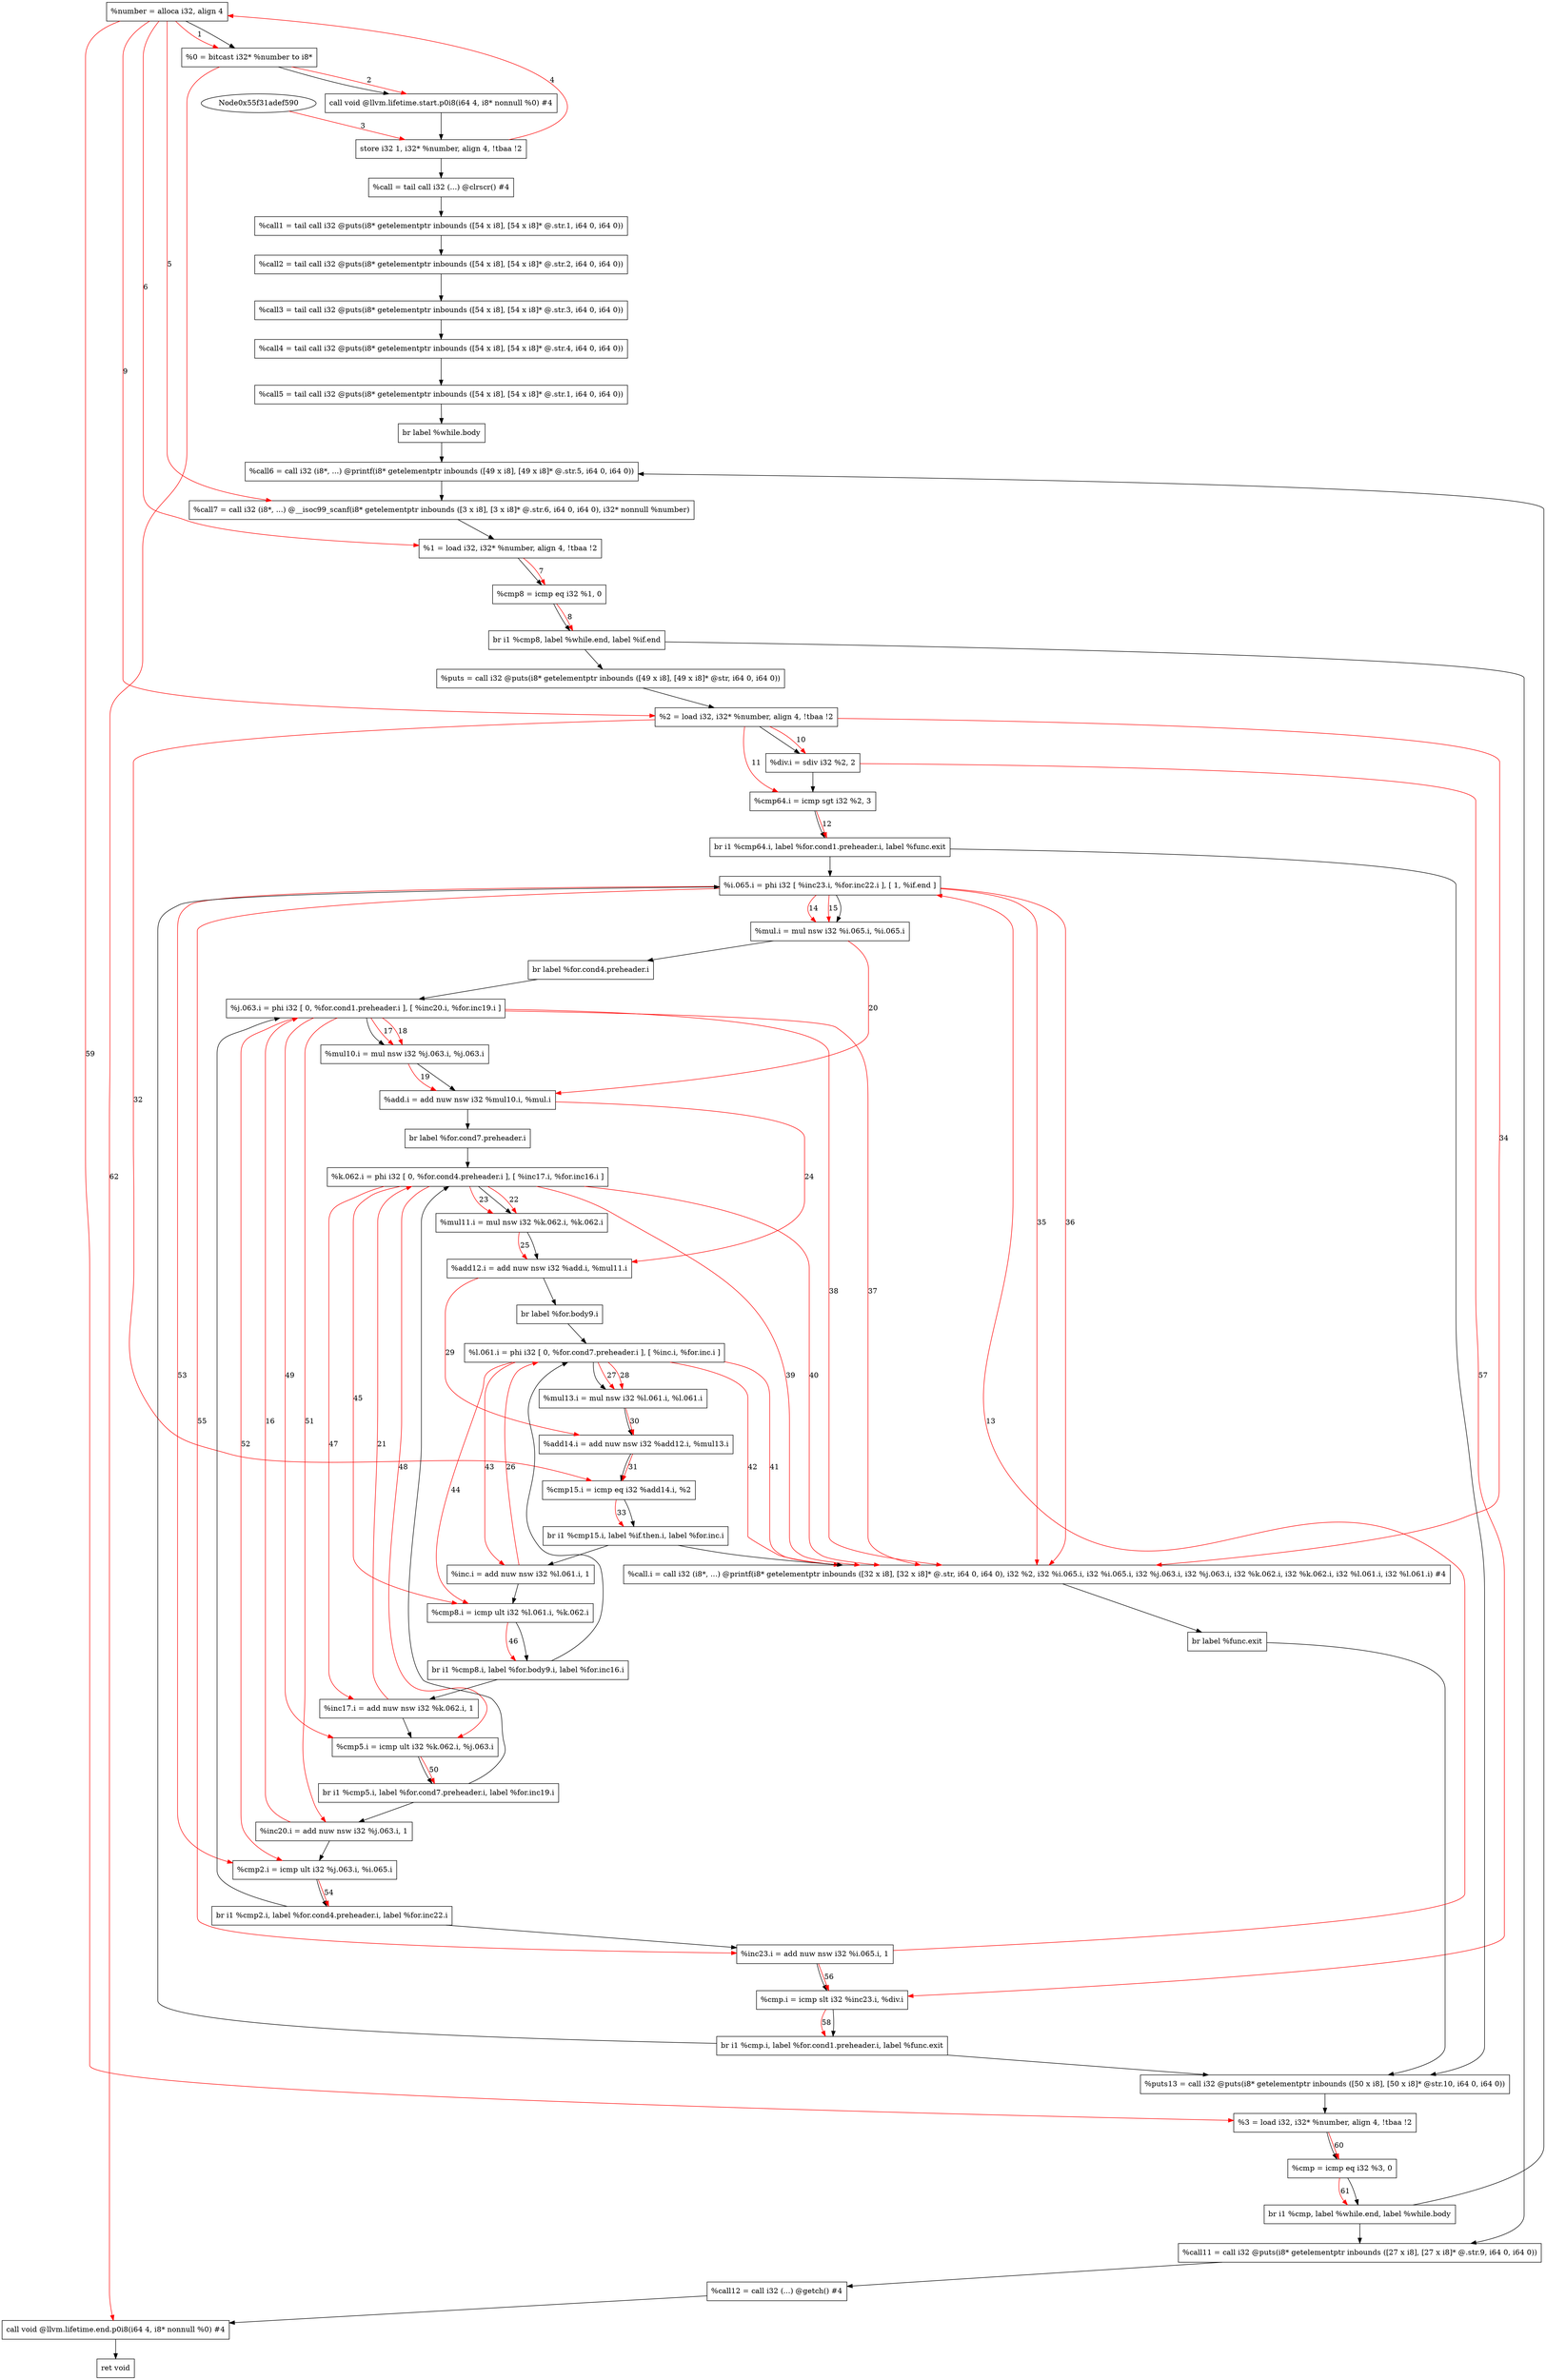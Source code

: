 digraph "CDFG for'main' function" {
	Node0x55f31adef7d8[shape=record, label="  %number = alloca i32, align 4"]
	Node0x55f31adef968[shape=record, label="  %0 = bitcast i32* %number to i8*"]
	Node0x55f31adf26f8[shape=record, label="  call void @llvm.lifetime.start.p0i8(i64 4, i8* nonnull %0) #4"]
	Node0x55f31adf27d0[shape=record, label="  store i32 1, i32* %number, align 4, !tbaa !2"]
	Node0x55f31adf3808[shape=record, label="  %call = tail call i32 (...) @clrscr() #4"]
	Node0x55f31adf3a30[shape=record, label="  %call1 = tail call i32 @puts(i8* getelementptr inbounds ([54 x i8], [54 x i8]* @.str.1, i64 0, i64 0))"]
	Node0x55f31adf3bc0[shape=record, label="  %call2 = tail call i32 @puts(i8* getelementptr inbounds ([54 x i8], [54 x i8]* @.str.2, i64 0, i64 0))"]
	Node0x55f31adf3d30[shape=record, label="  %call3 = tail call i32 @puts(i8* getelementptr inbounds ([54 x i8], [54 x i8]* @.str.3, i64 0, i64 0))"]
	Node0x55f31adf3ea0[shape=record, label="  %call4 = tail call i32 @puts(i8* getelementptr inbounds ([54 x i8], [54 x i8]* @.str.4, i64 0, i64 0))"]
	Node0x55f31adf3f90[shape=record, label="  %call5 = tail call i32 @puts(i8* getelementptr inbounds ([54 x i8], [54 x i8]* @.str.1, i64 0, i64 0))"]
	Node0x55f31adf0398[shape=record, label="  br label %while.body"]
	Node0x55f31adf4180[shape=record, label="  %call6 = call i32 (i8*, ...) @printf(i8* getelementptr inbounds ([49 x i8], [49 x i8]* @.str.5, i64 0, i64 0))"]
	Node0x55f31adf43c8[shape=record, label="  %call7 = call i32 (i8*, ...) @__isoc99_scanf(i8* getelementptr inbounds ([3 x i8], [3 x i8]* @.str.6, i64 0, i64 0), i32* nonnull %number)"]
	Node0x55f31adf4488[shape=record, label="  %1 = load i32, i32* %number, align 4, !tbaa !2"]
	Node0x55f31adf4b30[shape=record, label="  %cmp8 = icmp eq i32 %1, 0"]
	Node0x55f31adf4f08[shape=record, label="  br i1 %cmp8, label %while.end, label %if.end"]
	Node0x55f31adf5020[shape=record, label="  %puts = call i32 @puts(i8* getelementptr inbounds ([49 x i8], [49 x i8]* @str, i64 0, i64 0))"]
	Node0x55f31adf4e78[shape=record, label="  %2 = load i32, i32* %number, align 4, !tbaa !2"]
	Node0x55f31adf5120[shape=record, label="  %div.i = sdiv i32 %2, 2"]
	Node0x55f31adf5190[shape=record, label="  %cmp64.i = icmp sgt i32 %2, 3"]
	Node0x55f31adf5418[shape=record, label="  br i1 %cmp64.i, label %for.cond1.preheader.i, label %func.exit"]
	Node0x55f31adf55a8[shape=record, label="  %i.065.i = phi i32 [ %inc23.i, %for.inc22.i ], [ 1, %if.end ]"]
	Node0x55f31adf5690[shape=record, label="  %mul.i = mul nsw i32 %i.065.i, %i.065.i"]
	Node0x55f31adf5838[shape=record, label="  br label %for.cond4.preheader.i"]
	Node0x55f31adf5968[shape=record, label="  %j.063.i = phi i32 [ 0, %for.cond1.preheader.i ], [ %inc20.i, %for.inc19.i ]"]
	Node0x55f31adf5d70[shape=record, label="  %mul10.i = mul nsw i32 %j.063.i, %j.063.i"]
	Node0x55f31adf5e00[shape=record, label="  %add.i = add nuw nsw i32 %mul10.i, %mul.i"]
	Node0x55f31adf5fa8[shape=record, label="  br label %for.cond7.preheader.i"]
	Node0x55f31adf60d8[shape=record, label="  %k.062.i = phi i32 [ 0, %for.cond4.preheader.i ], [ %inc17.i, %for.inc16.i ]"]
	Node0x55f31adf61c0[shape=record, label="  %mul11.i = mul nsw i32 %k.062.i, %k.062.i"]
	Node0x55f31adf6250[shape=record, label="  %add12.i = add nuw nsw i32 %add.i, %mul11.i"]
	Node0x55f31adf63a8[shape=record, label="  br label %for.body9.i"]
	Node0x55f31adf64f8[shape=record, label="  %l.061.i = phi i32 [ 0, %for.cond7.preheader.i ], [ %inc.i, %for.inc.i ]"]
	Node0x55f31adf65e0[shape=record, label="  %mul13.i = mul nsw i32 %l.061.i, %l.061.i"]
	Node0x55f31adf6670[shape=record, label="  %add14.i = add nuw nsw i32 %add12.i, %mul13.i"]
	Node0x55f31adf6700[shape=record, label="  %cmp15.i = icmp eq i32 %add14.i, %2"]
	Node0x55f31adf1668[shape=record, label="  br i1 %cmp15.i, label %if.then.i, label %for.inc.i"]
	Node0x55f31adf18f8[shape=record, label="  %call.i = call i32 (i8*, ...) @printf(i8* getelementptr inbounds ([32 x i8], [32 x i8]* @.str, i64 0, i64 0), i32 %2, i32 %i.065.i, i32 %i.065.i, i32 %j.063.i, i32 %j.063.i, i32 %k.062.i, i32 %k.062.i, i32 %l.061.i, i32 %l.061.i) #4"]
	Node0x55f31adf15d8[shape=record, label="  br label %func.exit"]
	Node0x55f31adf19f0[shape=record, label="  %inc.i = add nuw nsw i32 %l.061.i, 1"]
	Node0x55f31adf1a60[shape=record, label="  %cmp8.i = icmp ult i32 %l.061.i, %k.062.i"]
	Node0x55f31adf17a8[shape=record, label="  br i1 %cmp8.i, label %for.body9.i, label %for.inc16.i"]
	Node0x55f31adf1af0[shape=record, label="  %inc17.i = add nuw nsw i32 %k.062.i, 1"]
	Node0x55f31adf1b60[shape=record, label="  %cmp5.i = icmp ult i32 %k.062.i, %j.063.i"]
	Node0x55f31adf1718[shape=record, label="  br i1 %cmp5.i, label %for.cond7.preheader.i, label %for.inc19.i"]
	Node0x55f31adf1bf0[shape=record, label="  %inc20.i = add nuw nsw i32 %j.063.i, 1"]
	Node0x55f31adf1c60[shape=record, label="  %cmp2.i = icmp ult i32 %j.063.i, %i.065.i"]
	Node0x55f31adf1d08[shape=record, label="  br i1 %cmp2.i, label %for.cond4.preheader.i, label %for.inc22.i"]
	Node0x55f31adf1d80[shape=record, label="  %inc23.i = add nuw nsw i32 %i.065.i, 1"]
	Node0x55f31adf7820[shape=record, label="  %cmp.i = icmp slt i32 %inc23.i, %div.i"]
	Node0x55f31adf78c8[shape=record, label="  br i1 %cmp.i, label %for.cond1.preheader.i, label %func.exit"]
	Node0x55f31adf79e0[shape=record, label="  %puts13 = call i32 @puts(i8* getelementptr inbounds ([50 x i8], [50 x i8]* @str.10, i64 0, i64 0))"]
	Node0x55f31adf5558[shape=record, label="  %3 = load i32, i32* %number, align 4, !tbaa !2"]
	Node0x55f31adf80d0[shape=record, label="  %cmp = icmp eq i32 %3, 0"]
	Node0x55f31adf8158[shape=record, label="  br i1 %cmp, label %while.end, label %while.body"]
	Node0x55f31adf8250[shape=record, label="  %call11 = call i32 @puts(i8* getelementptr inbounds ([27 x i8], [27 x i8]* @.str.9, i64 0, i64 0))"]
	Node0x55f31adf8368[shape=record, label="  %call12 = call i32 (...) @getch() #4"]
	Node0x55f31adf84d8[shape=record, label="  call void @llvm.lifetime.end.p0i8(i64 4, i8* nonnull %0) #4"]
	Node0x55f31adf8580[shape=record, label="  ret void"]
	Node0x55f31adef7d8 -> Node0x55f31adef968
	Node0x55f31adef968 -> Node0x55f31adf26f8
	Node0x55f31adf26f8 -> Node0x55f31adf27d0
	Node0x55f31adf27d0 -> Node0x55f31adf3808
	Node0x55f31adf3808 -> Node0x55f31adf3a30
	Node0x55f31adf3a30 -> Node0x55f31adf3bc0
	Node0x55f31adf3bc0 -> Node0x55f31adf3d30
	Node0x55f31adf3d30 -> Node0x55f31adf3ea0
	Node0x55f31adf3ea0 -> Node0x55f31adf3f90
	Node0x55f31adf3f90 -> Node0x55f31adf0398
	Node0x55f31adf0398 -> Node0x55f31adf4180
	Node0x55f31adf4180 -> Node0x55f31adf43c8
	Node0x55f31adf43c8 -> Node0x55f31adf4488
	Node0x55f31adf4488 -> Node0x55f31adf4b30
	Node0x55f31adf4b30 -> Node0x55f31adf4f08
	Node0x55f31adf4f08 -> Node0x55f31adf8250
	Node0x55f31adf4f08 -> Node0x55f31adf5020
	Node0x55f31adf5020 -> Node0x55f31adf4e78
	Node0x55f31adf4e78 -> Node0x55f31adf5120
	Node0x55f31adf5120 -> Node0x55f31adf5190
	Node0x55f31adf5190 -> Node0x55f31adf5418
	Node0x55f31adf5418 -> Node0x55f31adf55a8
	Node0x55f31adf5418 -> Node0x55f31adf79e0
	Node0x55f31adf55a8 -> Node0x55f31adf5690
	Node0x55f31adf5690 -> Node0x55f31adf5838
	Node0x55f31adf5838 -> Node0x55f31adf5968
	Node0x55f31adf5968 -> Node0x55f31adf5d70
	Node0x55f31adf5d70 -> Node0x55f31adf5e00
	Node0x55f31adf5e00 -> Node0x55f31adf5fa8
	Node0x55f31adf5fa8 -> Node0x55f31adf60d8
	Node0x55f31adf60d8 -> Node0x55f31adf61c0
	Node0x55f31adf61c0 -> Node0x55f31adf6250
	Node0x55f31adf6250 -> Node0x55f31adf63a8
	Node0x55f31adf63a8 -> Node0x55f31adf64f8
	Node0x55f31adf64f8 -> Node0x55f31adf65e0
	Node0x55f31adf65e0 -> Node0x55f31adf6670
	Node0x55f31adf6670 -> Node0x55f31adf6700
	Node0x55f31adf6700 -> Node0x55f31adf1668
	Node0x55f31adf1668 -> Node0x55f31adf18f8
	Node0x55f31adf1668 -> Node0x55f31adf19f0
	Node0x55f31adf18f8 -> Node0x55f31adf15d8
	Node0x55f31adf15d8 -> Node0x55f31adf79e0
	Node0x55f31adf19f0 -> Node0x55f31adf1a60
	Node0x55f31adf1a60 -> Node0x55f31adf17a8
	Node0x55f31adf17a8 -> Node0x55f31adf64f8
	Node0x55f31adf17a8 -> Node0x55f31adf1af0
	Node0x55f31adf1af0 -> Node0x55f31adf1b60
	Node0x55f31adf1b60 -> Node0x55f31adf1718
	Node0x55f31adf1718 -> Node0x55f31adf60d8
	Node0x55f31adf1718 -> Node0x55f31adf1bf0
	Node0x55f31adf1bf0 -> Node0x55f31adf1c60
	Node0x55f31adf1c60 -> Node0x55f31adf1d08
	Node0x55f31adf1d08 -> Node0x55f31adf5968
	Node0x55f31adf1d08 -> Node0x55f31adf1d80
	Node0x55f31adf1d80 -> Node0x55f31adf7820
	Node0x55f31adf7820 -> Node0x55f31adf78c8
	Node0x55f31adf78c8 -> Node0x55f31adf55a8
	Node0x55f31adf78c8 -> Node0x55f31adf79e0
	Node0x55f31adf79e0 -> Node0x55f31adf5558
	Node0x55f31adf5558 -> Node0x55f31adf80d0
	Node0x55f31adf80d0 -> Node0x55f31adf8158
	Node0x55f31adf8158 -> Node0x55f31adf8250
	Node0x55f31adf8158 -> Node0x55f31adf4180
	Node0x55f31adf8250 -> Node0x55f31adf8368
	Node0x55f31adf8368 -> Node0x55f31adf84d8
	Node0x55f31adf84d8 -> Node0x55f31adf8580
edge [color=red]
	Node0x55f31adef7d8 -> Node0x55f31adef968[label="1"]
	Node0x55f31adef968 -> Node0x55f31adf26f8[label="2"]
	Node0x55f31adef590 -> Node0x55f31adf27d0[label="3"]
	Node0x55f31adf27d0 -> Node0x55f31adef7d8[label="4"]
	Node0x55f31adef7d8 -> Node0x55f31adf43c8[label="5"]
	Node0x55f31adef7d8 -> Node0x55f31adf4488[label="6"]
	Node0x55f31adf4488 -> Node0x55f31adf4b30[label="7"]
	Node0x55f31adf4b30 -> Node0x55f31adf4f08[label="8"]
	Node0x55f31adef7d8 -> Node0x55f31adf4e78[label="9"]
	Node0x55f31adf4e78 -> Node0x55f31adf5120[label="10"]
	Node0x55f31adf4e78 -> Node0x55f31adf5190[label="11"]
	Node0x55f31adf5190 -> Node0x55f31adf5418[label="12"]
	Node0x55f31adf1d80 -> Node0x55f31adf55a8[label="13"]
	Node0x55f31adf55a8 -> Node0x55f31adf5690[label="14"]
	Node0x55f31adf55a8 -> Node0x55f31adf5690[label="15"]
	Node0x55f31adf1bf0 -> Node0x55f31adf5968[label="16"]
	Node0x55f31adf5968 -> Node0x55f31adf5d70[label="17"]
	Node0x55f31adf5968 -> Node0x55f31adf5d70[label="18"]
	Node0x55f31adf5d70 -> Node0x55f31adf5e00[label="19"]
	Node0x55f31adf5690 -> Node0x55f31adf5e00[label="20"]
	Node0x55f31adf1af0 -> Node0x55f31adf60d8[label="21"]
	Node0x55f31adf60d8 -> Node0x55f31adf61c0[label="22"]
	Node0x55f31adf60d8 -> Node0x55f31adf61c0[label="23"]
	Node0x55f31adf5e00 -> Node0x55f31adf6250[label="24"]
	Node0x55f31adf61c0 -> Node0x55f31adf6250[label="25"]
	Node0x55f31adf19f0 -> Node0x55f31adf64f8[label="26"]
	Node0x55f31adf64f8 -> Node0x55f31adf65e0[label="27"]
	Node0x55f31adf64f8 -> Node0x55f31adf65e0[label="28"]
	Node0x55f31adf6250 -> Node0x55f31adf6670[label="29"]
	Node0x55f31adf65e0 -> Node0x55f31adf6670[label="30"]
	Node0x55f31adf6670 -> Node0x55f31adf6700[label="31"]
	Node0x55f31adf4e78 -> Node0x55f31adf6700[label="32"]
	Node0x55f31adf6700 -> Node0x55f31adf1668[label="33"]
	Node0x55f31adf4e78 -> Node0x55f31adf18f8[label="34"]
	Node0x55f31adf55a8 -> Node0x55f31adf18f8[label="35"]
	Node0x55f31adf55a8 -> Node0x55f31adf18f8[label="36"]
	Node0x55f31adf5968 -> Node0x55f31adf18f8[label="37"]
	Node0x55f31adf5968 -> Node0x55f31adf18f8[label="38"]
	Node0x55f31adf60d8 -> Node0x55f31adf18f8[label="39"]
	Node0x55f31adf60d8 -> Node0x55f31adf18f8[label="40"]
	Node0x55f31adf64f8 -> Node0x55f31adf18f8[label="41"]
	Node0x55f31adf64f8 -> Node0x55f31adf18f8[label="42"]
	Node0x55f31adf64f8 -> Node0x55f31adf19f0[label="43"]
	Node0x55f31adf64f8 -> Node0x55f31adf1a60[label="44"]
	Node0x55f31adf60d8 -> Node0x55f31adf1a60[label="45"]
	Node0x55f31adf1a60 -> Node0x55f31adf17a8[label="46"]
	Node0x55f31adf60d8 -> Node0x55f31adf1af0[label="47"]
	Node0x55f31adf60d8 -> Node0x55f31adf1b60[label="48"]
	Node0x55f31adf5968 -> Node0x55f31adf1b60[label="49"]
	Node0x55f31adf1b60 -> Node0x55f31adf1718[label="50"]
	Node0x55f31adf5968 -> Node0x55f31adf1bf0[label="51"]
	Node0x55f31adf5968 -> Node0x55f31adf1c60[label="52"]
	Node0x55f31adf55a8 -> Node0x55f31adf1c60[label="53"]
	Node0x55f31adf1c60 -> Node0x55f31adf1d08[label="54"]
	Node0x55f31adf55a8 -> Node0x55f31adf1d80[label="55"]
	Node0x55f31adf1d80 -> Node0x55f31adf7820[label="56"]
	Node0x55f31adf5120 -> Node0x55f31adf7820[label="57"]
	Node0x55f31adf7820 -> Node0x55f31adf78c8[label="58"]
	Node0x55f31adef7d8 -> Node0x55f31adf5558[label="59"]
	Node0x55f31adf5558 -> Node0x55f31adf80d0[label="60"]
	Node0x55f31adf80d0 -> Node0x55f31adf8158[label="61"]
	Node0x55f31adef968 -> Node0x55f31adf84d8[label="62"]
}
